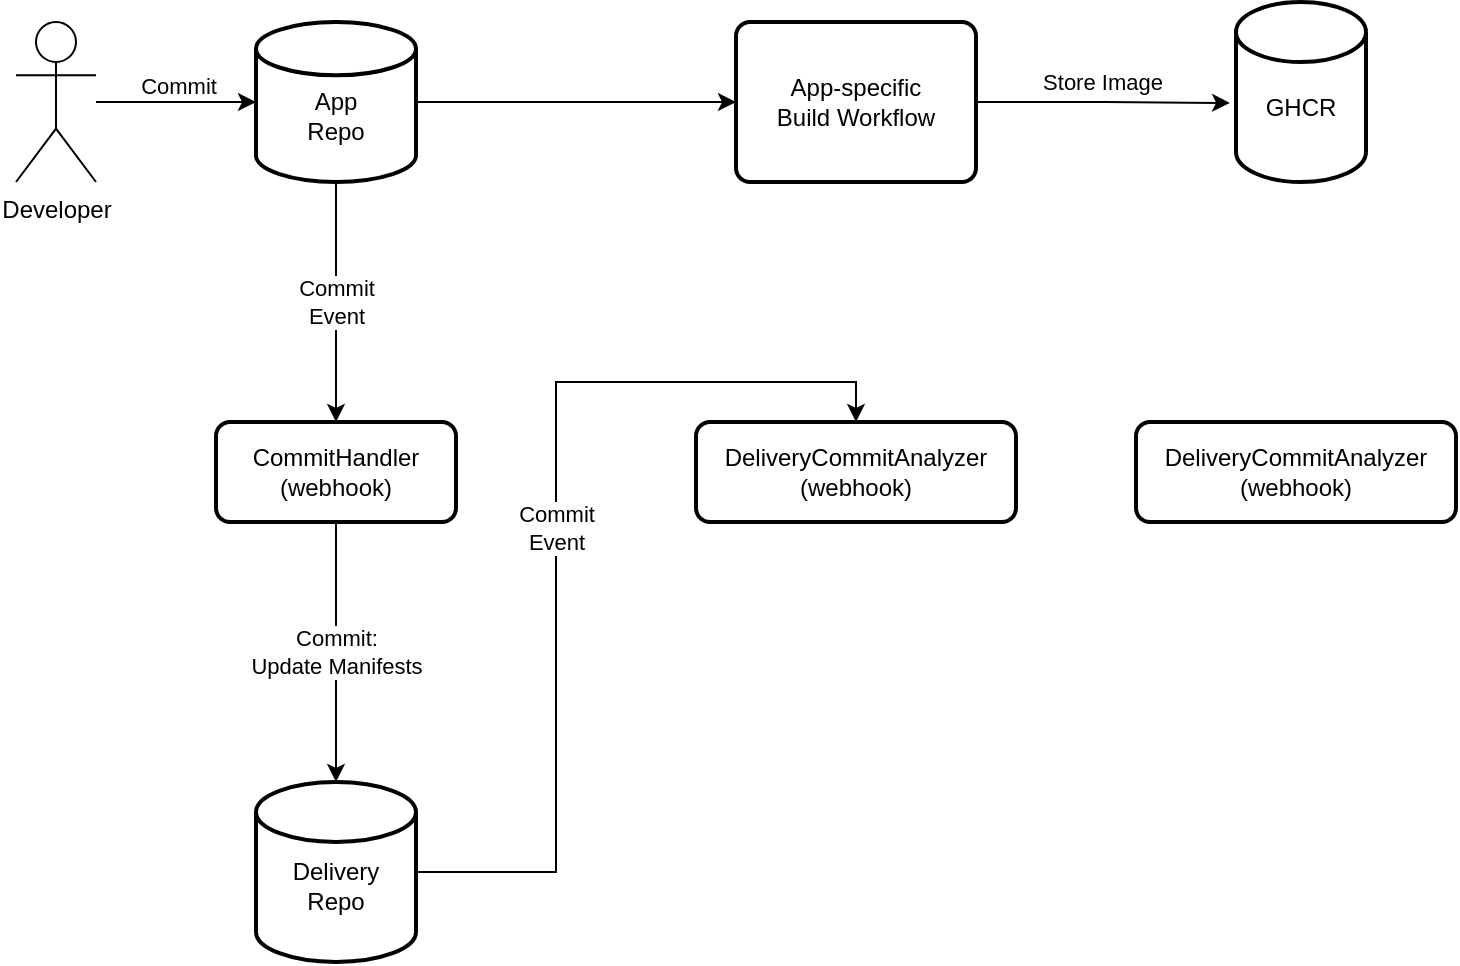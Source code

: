 <mxfile version="22.0.5" type="github">
  <diagram name="Page-1" id="2YBvvXClWsGukQMizWep">
    <mxGraphModel dx="920" dy="608" grid="1" gridSize="10" guides="1" tooltips="1" connect="1" arrows="1" fold="1" page="1" pageScale="1" pageWidth="850" pageHeight="1100" math="0" shadow="0">
      <root>
        <mxCell id="0" />
        <mxCell id="1" parent="0" />
        <mxCell id="FHP0eQv9WTITVZ7bon9y-3" value="App-specific&lt;br&gt;Build Workflow" style="rounded=1;whiteSpace=wrap;html=1;absoluteArcSize=1;arcSize=14;strokeWidth=2;" vertex="1" parent="1">
          <mxGeometry x="400" y="40" width="120" height="80" as="geometry" />
        </mxCell>
        <mxCell id="FHP0eQv9WTITVZ7bon9y-4" value="CommitHandler&lt;br&gt;(webhook)" style="rounded=1;whiteSpace=wrap;html=1;absoluteArcSize=1;arcSize=14;strokeWidth=2;" vertex="1" parent="1">
          <mxGeometry x="140" y="240" width="120" height="50" as="geometry" />
        </mxCell>
        <mxCell id="FHP0eQv9WTITVZ7bon9y-23" value="Commit&lt;br&gt;Event" style="edgeStyle=orthogonalEdgeStyle;rounded=0;orthogonalLoop=1;jettySize=auto;html=1;entryX=0.5;entryY=0;entryDx=0;entryDy=0;" edge="1" parent="1" source="FHP0eQv9WTITVZ7bon9y-6" target="FHP0eQv9WTITVZ7bon9y-4">
          <mxGeometry relative="1" as="geometry" />
        </mxCell>
        <mxCell id="FHP0eQv9WTITVZ7bon9y-24" style="edgeStyle=orthogonalEdgeStyle;rounded=0;orthogonalLoop=1;jettySize=auto;html=1;entryX=0;entryY=0.5;entryDx=0;entryDy=0;" edge="1" parent="1" source="FHP0eQv9WTITVZ7bon9y-6" target="FHP0eQv9WTITVZ7bon9y-3">
          <mxGeometry relative="1" as="geometry" />
        </mxCell>
        <mxCell id="FHP0eQv9WTITVZ7bon9y-6" value="&lt;br&gt;App&lt;br&gt;Repo" style="strokeWidth=2;html=1;shape=mxgraph.flowchart.database;whiteSpace=wrap;" vertex="1" parent="1">
          <mxGeometry x="160" y="40" width="80" height="80" as="geometry" />
        </mxCell>
        <mxCell id="FHP0eQv9WTITVZ7bon9y-27" value="Commit&lt;br&gt;Event" style="edgeStyle=orthogonalEdgeStyle;rounded=0;orthogonalLoop=1;jettySize=auto;html=1;entryX=0.5;entryY=1;entryDx=0;entryDy=0;" edge="1" parent="1" source="FHP0eQv9WTITVZ7bon9y-8" target="FHP0eQv9WTITVZ7bon9y-26">
          <mxGeometry relative="1" as="geometry" />
        </mxCell>
        <mxCell id="FHP0eQv9WTITVZ7bon9y-8" value="&lt;br&gt;Delivery&lt;br&gt;Repo" style="strokeWidth=2;html=1;shape=mxgraph.flowchart.database;whiteSpace=wrap;" vertex="1" parent="1">
          <mxGeometry x="160" y="420" width="80" height="90" as="geometry" />
        </mxCell>
        <mxCell id="FHP0eQv9WTITVZ7bon9y-9" value="Developer" style="shape=umlActor;verticalLabelPosition=bottom;verticalAlign=top;html=1;outlineConnect=0;" vertex="1" parent="1">
          <mxGeometry x="40" y="40" width="40" height="80" as="geometry" />
        </mxCell>
        <mxCell id="FHP0eQv9WTITVZ7bon9y-10" style="edgeStyle=orthogonalEdgeStyle;rounded=0;orthogonalLoop=1;jettySize=auto;html=1;entryX=0;entryY=0.5;entryDx=0;entryDy=0;entryPerimeter=0;" edge="1" parent="1" source="FHP0eQv9WTITVZ7bon9y-9" target="FHP0eQv9WTITVZ7bon9y-6">
          <mxGeometry relative="1" as="geometry" />
        </mxCell>
        <mxCell id="FHP0eQv9WTITVZ7bon9y-11" value="Commit" style="edgeLabel;html=1;align=center;verticalAlign=middle;resizable=0;points=[];" vertex="1" connectable="0" parent="FHP0eQv9WTITVZ7bon9y-10">
          <mxGeometry x="0.059" y="-2" relative="1" as="geometry">
            <mxPoint x="-2" y="-10" as="offset" />
          </mxGeometry>
        </mxCell>
        <mxCell id="FHP0eQv9WTITVZ7bon9y-14" value="&lt;br&gt;GHCR" style="strokeWidth=2;html=1;shape=mxgraph.flowchart.database;whiteSpace=wrap;" vertex="1" parent="1">
          <mxGeometry x="650" y="30" width="65" height="90" as="geometry" />
        </mxCell>
        <mxCell id="FHP0eQv9WTITVZ7bon9y-15" style="edgeStyle=orthogonalEdgeStyle;rounded=0;orthogonalLoop=1;jettySize=auto;html=1;entryX=-0.046;entryY=0.561;entryDx=0;entryDy=0;entryPerimeter=0;" edge="1" parent="1" source="FHP0eQv9WTITVZ7bon9y-3" target="FHP0eQv9WTITVZ7bon9y-14">
          <mxGeometry relative="1" as="geometry" />
        </mxCell>
        <mxCell id="FHP0eQv9WTITVZ7bon9y-16" value="Store Image" style="edgeLabel;html=1;align=center;verticalAlign=middle;resizable=0;points=[];" vertex="1" connectable="0" parent="FHP0eQv9WTITVZ7bon9y-15">
          <mxGeometry x="0.177" y="1" relative="1" as="geometry">
            <mxPoint x="-12" y="-10" as="offset" />
          </mxGeometry>
        </mxCell>
        <mxCell id="FHP0eQv9WTITVZ7bon9y-25" value="Commit:&lt;br&gt;Update Manifests" style="edgeStyle=orthogonalEdgeStyle;rounded=0;orthogonalLoop=1;jettySize=auto;html=1;entryX=0.5;entryY=0;entryDx=0;entryDy=0;entryPerimeter=0;" edge="1" parent="1" source="FHP0eQv9WTITVZ7bon9y-4" target="FHP0eQv9WTITVZ7bon9y-8">
          <mxGeometry relative="1" as="geometry" />
        </mxCell>
        <mxCell id="FHP0eQv9WTITVZ7bon9y-26" value="DeliveryCommitAnalyzer&lt;br&gt;(webhook)" style="rounded=1;whiteSpace=wrap;html=1;absoluteArcSize=1;arcSize=14;strokeWidth=2;direction=west;" vertex="1" parent="1">
          <mxGeometry x="380" y="240" width="160" height="50" as="geometry" />
        </mxCell>
        <mxCell id="FHP0eQv9WTITVZ7bon9y-28" value="DeliveryCommitAnalyzer&lt;br&gt;(webhook)" style="rounded=1;whiteSpace=wrap;html=1;absoluteArcSize=1;arcSize=14;strokeWidth=2;" vertex="1" parent="1">
          <mxGeometry x="600" y="240" width="160" height="50" as="geometry" />
        </mxCell>
      </root>
    </mxGraphModel>
  </diagram>
</mxfile>
